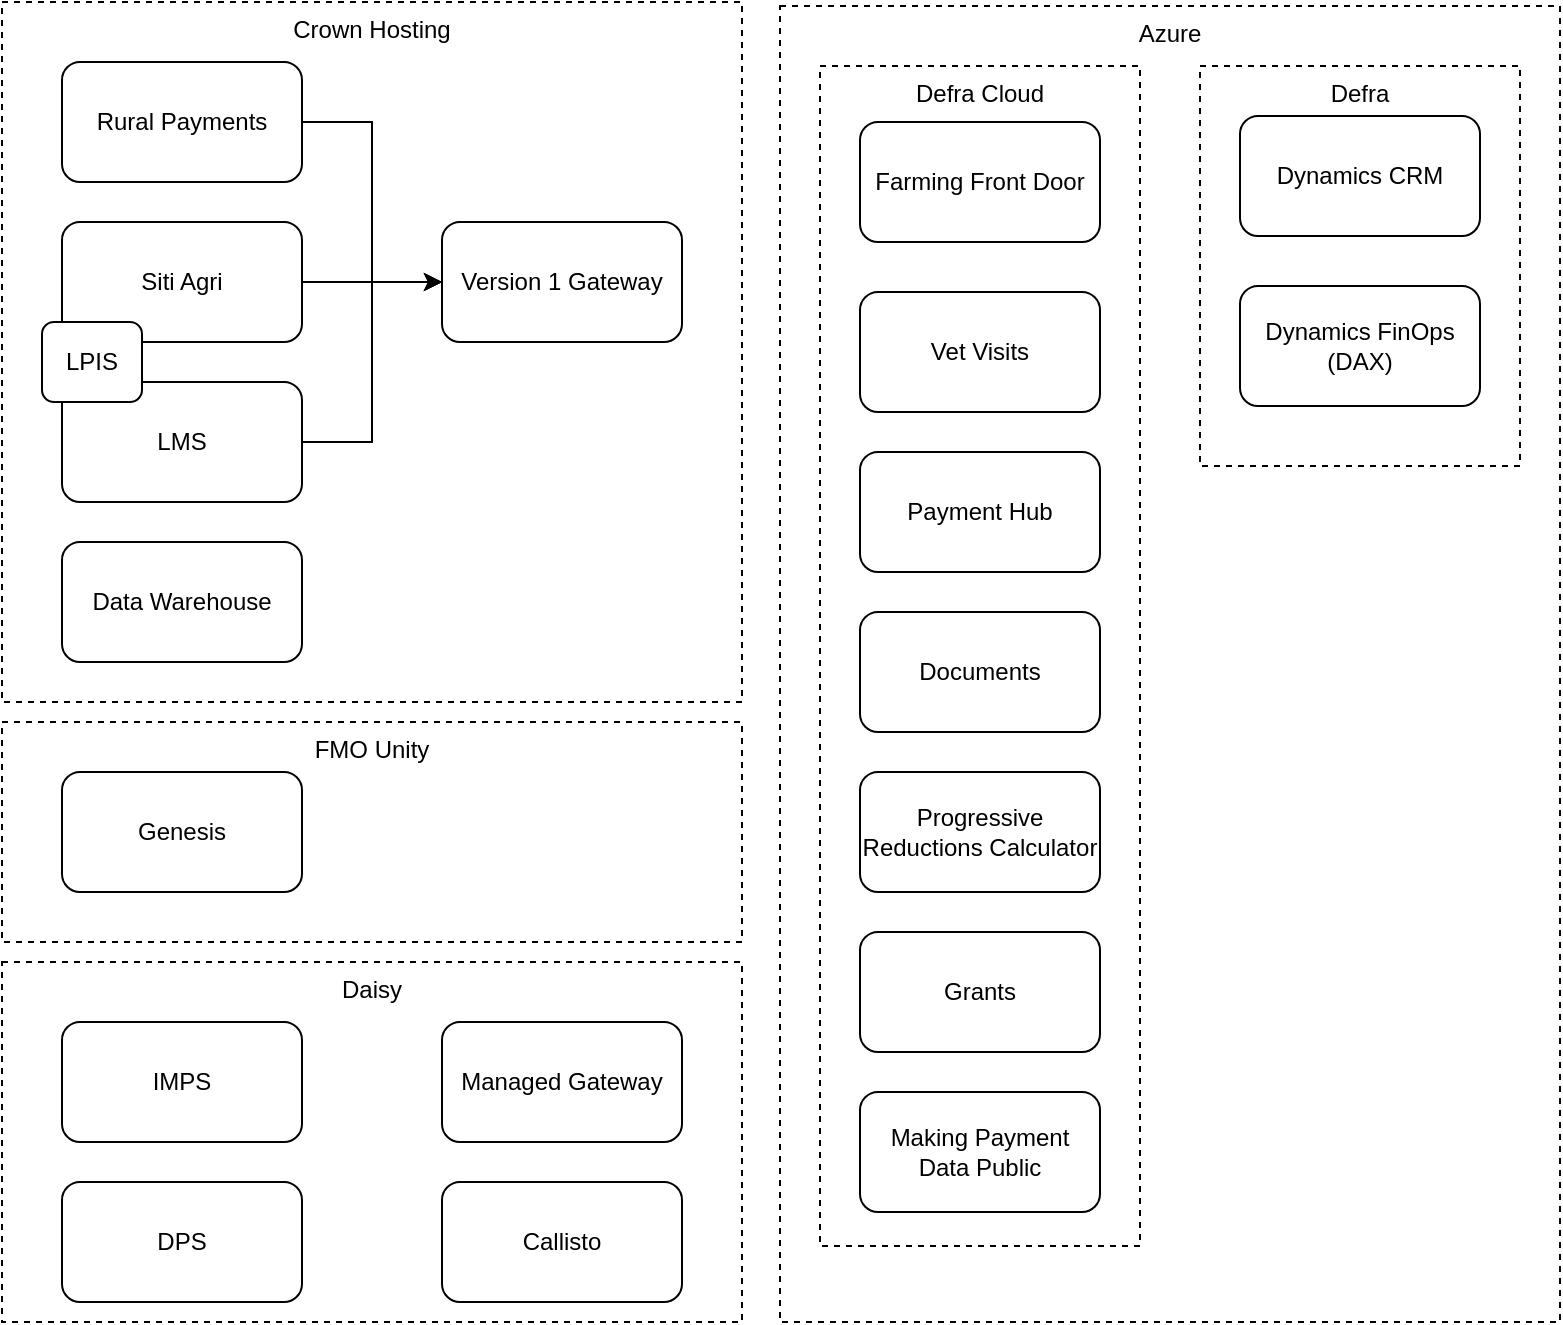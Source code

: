 <mxfile version="22.1.7" type="github">
  <diagram name="Page-1" id="DJably2wuHrD-RC-VbBC">
    <mxGraphModel dx="1386" dy="785" grid="1" gridSize="10" guides="1" tooltips="1" connect="1" arrows="1" fold="1" page="1" pageScale="1" pageWidth="850" pageHeight="1100" math="0" shadow="0">
      <root>
        <mxCell id="0" />
        <mxCell id="1" parent="0" />
        <mxCell id="DiMd7wmb8hvg-6CgAYnp-31" value="Azure" style="rounded=0;whiteSpace=wrap;html=1;dashed=1;verticalAlign=top;" vertex="1" parent="1">
          <mxGeometry x="479" y="52" width="390" height="658" as="geometry" />
        </mxCell>
        <mxCell id="DiMd7wmb8hvg-6CgAYnp-33" value="Defra" style="rounded=0;whiteSpace=wrap;html=1;dashed=1;verticalAlign=top;" vertex="1" parent="1">
          <mxGeometry x="689" y="82" width="160" height="200" as="geometry" />
        </mxCell>
        <mxCell id="DiMd7wmb8hvg-6CgAYnp-32" value="Defra Cloud" style="rounded=0;whiteSpace=wrap;html=1;dashed=1;verticalAlign=top;" vertex="1" parent="1">
          <mxGeometry x="499" y="82" width="160" height="590" as="geometry" />
        </mxCell>
        <mxCell id="DiMd7wmb8hvg-6CgAYnp-17" value="Daisy" style="rounded=0;whiteSpace=wrap;html=1;dashed=1;verticalAlign=top;" vertex="1" parent="1">
          <mxGeometry x="90" y="530" width="370" height="180" as="geometry" />
        </mxCell>
        <mxCell id="DiMd7wmb8hvg-6CgAYnp-11" value="Crown Hosting" style="rounded=0;whiteSpace=wrap;html=1;dashed=1;verticalAlign=top;" vertex="1" parent="1">
          <mxGeometry x="90" y="50" width="370" height="350" as="geometry" />
        </mxCell>
        <mxCell id="DiMd7wmb8hvg-6CgAYnp-13" style="edgeStyle=orthogonalEdgeStyle;rounded=0;orthogonalLoop=1;jettySize=auto;html=1;entryX=0;entryY=0.5;entryDx=0;entryDy=0;" edge="1" parent="1" source="DiMd7wmb8hvg-6CgAYnp-1" target="DiMd7wmb8hvg-6CgAYnp-6">
          <mxGeometry relative="1" as="geometry" />
        </mxCell>
        <mxCell id="DiMd7wmb8hvg-6CgAYnp-1" value="Rural Payments" style="rounded=1;whiteSpace=wrap;html=1;verticalAlign=middle;" vertex="1" parent="1">
          <mxGeometry x="120" y="80" width="120" height="60" as="geometry" />
        </mxCell>
        <mxCell id="DiMd7wmb8hvg-6CgAYnp-14" style="edgeStyle=orthogonalEdgeStyle;rounded=0;orthogonalLoop=1;jettySize=auto;html=1;entryX=0;entryY=0.5;entryDx=0;entryDy=0;" edge="1" parent="1" source="DiMd7wmb8hvg-6CgAYnp-2" target="DiMd7wmb8hvg-6CgAYnp-6">
          <mxGeometry relative="1" as="geometry" />
        </mxCell>
        <mxCell id="DiMd7wmb8hvg-6CgAYnp-2" value="Siti Agri" style="rounded=1;whiteSpace=wrap;html=1;verticalAlign=middle;" vertex="1" parent="1">
          <mxGeometry x="120" y="160" width="120" height="60" as="geometry" />
        </mxCell>
        <mxCell id="DiMd7wmb8hvg-6CgAYnp-15" style="edgeStyle=orthogonalEdgeStyle;rounded=0;orthogonalLoop=1;jettySize=auto;html=1;entryX=0;entryY=0.5;entryDx=0;entryDy=0;" edge="1" parent="1" source="DiMd7wmb8hvg-6CgAYnp-3" target="DiMd7wmb8hvg-6CgAYnp-6">
          <mxGeometry relative="1" as="geometry" />
        </mxCell>
        <mxCell id="DiMd7wmb8hvg-6CgAYnp-3" value="LMS" style="rounded=1;whiteSpace=wrap;html=1;verticalAlign=middle;" vertex="1" parent="1">
          <mxGeometry x="120" y="240" width="120" height="60" as="geometry" />
        </mxCell>
        <mxCell id="DiMd7wmb8hvg-6CgAYnp-4" value="LPIS" style="rounded=1;whiteSpace=wrap;html=1;verticalAlign=middle;" vertex="1" parent="1">
          <mxGeometry x="110" y="210" width="50" height="40" as="geometry" />
        </mxCell>
        <mxCell id="DiMd7wmb8hvg-6CgAYnp-5" value="Data Warehouse" style="rounded=1;whiteSpace=wrap;html=1;verticalAlign=middle;" vertex="1" parent="1">
          <mxGeometry x="120" y="320" width="120" height="60" as="geometry" />
        </mxCell>
        <mxCell id="DiMd7wmb8hvg-6CgAYnp-6" value="Version 1 Gateway" style="rounded=1;whiteSpace=wrap;html=1;" vertex="1" parent="1">
          <mxGeometry x="310" y="160" width="120" height="60" as="geometry" />
        </mxCell>
        <mxCell id="DiMd7wmb8hvg-6CgAYnp-7" value="Managed Gateway" style="rounded=1;whiteSpace=wrap;html=1;" vertex="1" parent="1">
          <mxGeometry x="310" y="560" width="120" height="60" as="geometry" />
        </mxCell>
        <mxCell id="DiMd7wmb8hvg-6CgAYnp-8" value="IMPS" style="rounded=1;whiteSpace=wrap;html=1;verticalAlign=middle;" vertex="1" parent="1">
          <mxGeometry x="120" y="560" width="120" height="60" as="geometry" />
        </mxCell>
        <mxCell id="DiMd7wmb8hvg-6CgAYnp-9" value="DPS" style="rounded=1;whiteSpace=wrap;html=1;verticalAlign=middle;" vertex="1" parent="1">
          <mxGeometry x="120" y="640" width="120" height="60" as="geometry" />
        </mxCell>
        <mxCell id="DiMd7wmb8hvg-6CgAYnp-16" value="FMO Unity" style="rounded=0;whiteSpace=wrap;html=1;dashed=1;verticalAlign=top;" vertex="1" parent="1">
          <mxGeometry x="90" y="410" width="370" height="110" as="geometry" />
        </mxCell>
        <mxCell id="DiMd7wmb8hvg-6CgAYnp-10" value="Genesis" style="rounded=1;whiteSpace=wrap;html=1;verticalAlign=middle;" vertex="1" parent="1">
          <mxGeometry x="120" y="435" width="120" height="60" as="geometry" />
        </mxCell>
        <mxCell id="DiMd7wmb8hvg-6CgAYnp-18" value="Callisto" style="rounded=1;whiteSpace=wrap;html=1;" vertex="1" parent="1">
          <mxGeometry x="310" y="640" width="120" height="60" as="geometry" />
        </mxCell>
        <mxCell id="DiMd7wmb8hvg-6CgAYnp-20" value="Farming Front Door" style="rounded=1;whiteSpace=wrap;html=1;verticalAlign=middle;" vertex="1" parent="1">
          <mxGeometry x="519" y="110" width="120" height="60" as="geometry" />
        </mxCell>
        <mxCell id="DiMd7wmb8hvg-6CgAYnp-22" value="Vet Visits" style="rounded=1;whiteSpace=wrap;html=1;verticalAlign=middle;" vertex="1" parent="1">
          <mxGeometry x="519" y="195" width="120" height="60" as="geometry" />
        </mxCell>
        <mxCell id="DiMd7wmb8hvg-6CgAYnp-23" value="Payment Hub" style="rounded=1;whiteSpace=wrap;html=1;verticalAlign=middle;" vertex="1" parent="1">
          <mxGeometry x="519" y="275" width="120" height="60" as="geometry" />
        </mxCell>
        <mxCell id="DiMd7wmb8hvg-6CgAYnp-24" value="Documents" style="rounded=1;whiteSpace=wrap;html=1;verticalAlign=middle;" vertex="1" parent="1">
          <mxGeometry x="519" y="355" width="120" height="60" as="geometry" />
        </mxCell>
        <mxCell id="DiMd7wmb8hvg-6CgAYnp-26" value="Progressive Reductions Calculator" style="rounded=1;whiteSpace=wrap;html=1;verticalAlign=middle;" vertex="1" parent="1">
          <mxGeometry x="519" y="435" width="120" height="60" as="geometry" />
        </mxCell>
        <mxCell id="DiMd7wmb8hvg-6CgAYnp-27" value="Grants" style="rounded=1;whiteSpace=wrap;html=1;verticalAlign=middle;" vertex="1" parent="1">
          <mxGeometry x="519" y="515" width="120" height="60" as="geometry" />
        </mxCell>
        <mxCell id="DiMd7wmb8hvg-6CgAYnp-28" value="Making Payment Data Public" style="rounded=1;whiteSpace=wrap;html=1;verticalAlign=middle;" vertex="1" parent="1">
          <mxGeometry x="519" y="595" width="120" height="60" as="geometry" />
        </mxCell>
        <mxCell id="DiMd7wmb8hvg-6CgAYnp-29" value="Dynamics CRM" style="rounded=1;whiteSpace=wrap;html=1;verticalAlign=middle;" vertex="1" parent="1">
          <mxGeometry x="709" y="107" width="120" height="60" as="geometry" />
        </mxCell>
        <mxCell id="DiMd7wmb8hvg-6CgAYnp-30" value="Dynamics FinOps (DAX)" style="rounded=1;whiteSpace=wrap;html=1;verticalAlign=middle;" vertex="1" parent="1">
          <mxGeometry x="709" y="192" width="120" height="60" as="geometry" />
        </mxCell>
      </root>
    </mxGraphModel>
  </diagram>
</mxfile>
